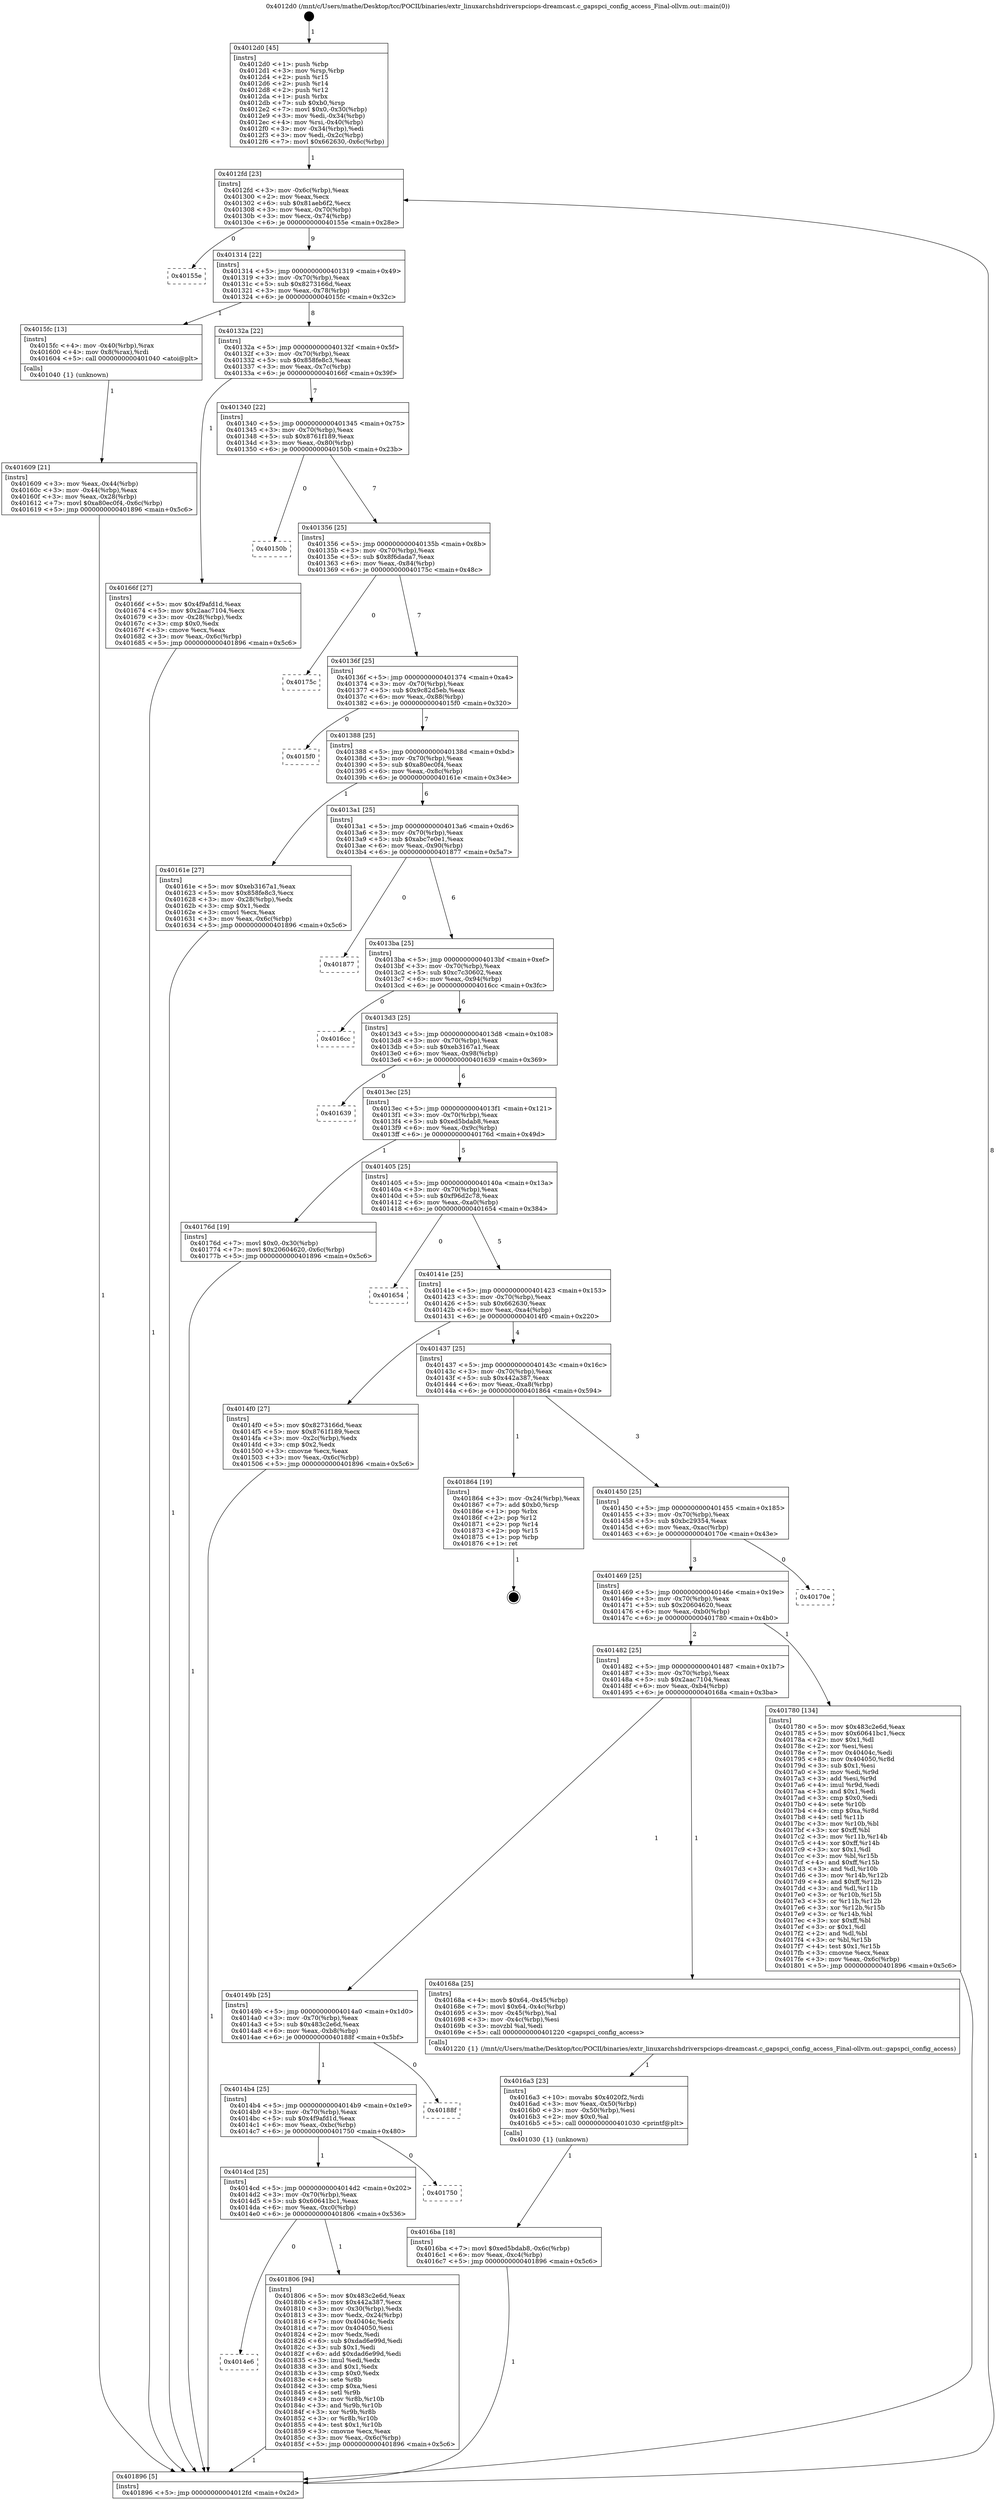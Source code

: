 digraph "0x4012d0" {
  label = "0x4012d0 (/mnt/c/Users/mathe/Desktop/tcc/POCII/binaries/extr_linuxarchshdriverspciops-dreamcast.c_gapspci_config_access_Final-ollvm.out::main(0))"
  labelloc = "t"
  node[shape=record]

  Entry [label="",width=0.3,height=0.3,shape=circle,fillcolor=black,style=filled]
  "0x4012fd" [label="{
     0x4012fd [23]\l
     | [instrs]\l
     &nbsp;&nbsp;0x4012fd \<+3\>: mov -0x6c(%rbp),%eax\l
     &nbsp;&nbsp;0x401300 \<+2\>: mov %eax,%ecx\l
     &nbsp;&nbsp;0x401302 \<+6\>: sub $0x81aeb6f2,%ecx\l
     &nbsp;&nbsp;0x401308 \<+3\>: mov %eax,-0x70(%rbp)\l
     &nbsp;&nbsp;0x40130b \<+3\>: mov %ecx,-0x74(%rbp)\l
     &nbsp;&nbsp;0x40130e \<+6\>: je 000000000040155e \<main+0x28e\>\l
  }"]
  "0x40155e" [label="{
     0x40155e\l
  }", style=dashed]
  "0x401314" [label="{
     0x401314 [22]\l
     | [instrs]\l
     &nbsp;&nbsp;0x401314 \<+5\>: jmp 0000000000401319 \<main+0x49\>\l
     &nbsp;&nbsp;0x401319 \<+3\>: mov -0x70(%rbp),%eax\l
     &nbsp;&nbsp;0x40131c \<+5\>: sub $0x8273166d,%eax\l
     &nbsp;&nbsp;0x401321 \<+3\>: mov %eax,-0x78(%rbp)\l
     &nbsp;&nbsp;0x401324 \<+6\>: je 00000000004015fc \<main+0x32c\>\l
  }"]
  Exit [label="",width=0.3,height=0.3,shape=circle,fillcolor=black,style=filled,peripheries=2]
  "0x4015fc" [label="{
     0x4015fc [13]\l
     | [instrs]\l
     &nbsp;&nbsp;0x4015fc \<+4\>: mov -0x40(%rbp),%rax\l
     &nbsp;&nbsp;0x401600 \<+4\>: mov 0x8(%rax),%rdi\l
     &nbsp;&nbsp;0x401604 \<+5\>: call 0000000000401040 \<atoi@plt\>\l
     | [calls]\l
     &nbsp;&nbsp;0x401040 \{1\} (unknown)\l
  }"]
  "0x40132a" [label="{
     0x40132a [22]\l
     | [instrs]\l
     &nbsp;&nbsp;0x40132a \<+5\>: jmp 000000000040132f \<main+0x5f\>\l
     &nbsp;&nbsp;0x40132f \<+3\>: mov -0x70(%rbp),%eax\l
     &nbsp;&nbsp;0x401332 \<+5\>: sub $0x858fe8c3,%eax\l
     &nbsp;&nbsp;0x401337 \<+3\>: mov %eax,-0x7c(%rbp)\l
     &nbsp;&nbsp;0x40133a \<+6\>: je 000000000040166f \<main+0x39f\>\l
  }"]
  "0x4014e6" [label="{
     0x4014e6\l
  }", style=dashed]
  "0x40166f" [label="{
     0x40166f [27]\l
     | [instrs]\l
     &nbsp;&nbsp;0x40166f \<+5\>: mov $0x4f9afd1d,%eax\l
     &nbsp;&nbsp;0x401674 \<+5\>: mov $0x2aac7104,%ecx\l
     &nbsp;&nbsp;0x401679 \<+3\>: mov -0x28(%rbp),%edx\l
     &nbsp;&nbsp;0x40167c \<+3\>: cmp $0x0,%edx\l
     &nbsp;&nbsp;0x40167f \<+3\>: cmove %ecx,%eax\l
     &nbsp;&nbsp;0x401682 \<+3\>: mov %eax,-0x6c(%rbp)\l
     &nbsp;&nbsp;0x401685 \<+5\>: jmp 0000000000401896 \<main+0x5c6\>\l
  }"]
  "0x401340" [label="{
     0x401340 [22]\l
     | [instrs]\l
     &nbsp;&nbsp;0x401340 \<+5\>: jmp 0000000000401345 \<main+0x75\>\l
     &nbsp;&nbsp;0x401345 \<+3\>: mov -0x70(%rbp),%eax\l
     &nbsp;&nbsp;0x401348 \<+5\>: sub $0x8761f189,%eax\l
     &nbsp;&nbsp;0x40134d \<+3\>: mov %eax,-0x80(%rbp)\l
     &nbsp;&nbsp;0x401350 \<+6\>: je 000000000040150b \<main+0x23b\>\l
  }"]
  "0x401806" [label="{
     0x401806 [94]\l
     | [instrs]\l
     &nbsp;&nbsp;0x401806 \<+5\>: mov $0x483c2e6d,%eax\l
     &nbsp;&nbsp;0x40180b \<+5\>: mov $0x442a387,%ecx\l
     &nbsp;&nbsp;0x401810 \<+3\>: mov -0x30(%rbp),%edx\l
     &nbsp;&nbsp;0x401813 \<+3\>: mov %edx,-0x24(%rbp)\l
     &nbsp;&nbsp;0x401816 \<+7\>: mov 0x40404c,%edx\l
     &nbsp;&nbsp;0x40181d \<+7\>: mov 0x404050,%esi\l
     &nbsp;&nbsp;0x401824 \<+2\>: mov %edx,%edi\l
     &nbsp;&nbsp;0x401826 \<+6\>: sub $0xdad6e99d,%edi\l
     &nbsp;&nbsp;0x40182c \<+3\>: sub $0x1,%edi\l
     &nbsp;&nbsp;0x40182f \<+6\>: add $0xdad6e99d,%edi\l
     &nbsp;&nbsp;0x401835 \<+3\>: imul %edi,%edx\l
     &nbsp;&nbsp;0x401838 \<+3\>: and $0x1,%edx\l
     &nbsp;&nbsp;0x40183b \<+3\>: cmp $0x0,%edx\l
     &nbsp;&nbsp;0x40183e \<+4\>: sete %r8b\l
     &nbsp;&nbsp;0x401842 \<+3\>: cmp $0xa,%esi\l
     &nbsp;&nbsp;0x401845 \<+4\>: setl %r9b\l
     &nbsp;&nbsp;0x401849 \<+3\>: mov %r8b,%r10b\l
     &nbsp;&nbsp;0x40184c \<+3\>: and %r9b,%r10b\l
     &nbsp;&nbsp;0x40184f \<+3\>: xor %r9b,%r8b\l
     &nbsp;&nbsp;0x401852 \<+3\>: or %r8b,%r10b\l
     &nbsp;&nbsp;0x401855 \<+4\>: test $0x1,%r10b\l
     &nbsp;&nbsp;0x401859 \<+3\>: cmovne %ecx,%eax\l
     &nbsp;&nbsp;0x40185c \<+3\>: mov %eax,-0x6c(%rbp)\l
     &nbsp;&nbsp;0x40185f \<+5\>: jmp 0000000000401896 \<main+0x5c6\>\l
  }"]
  "0x40150b" [label="{
     0x40150b\l
  }", style=dashed]
  "0x401356" [label="{
     0x401356 [25]\l
     | [instrs]\l
     &nbsp;&nbsp;0x401356 \<+5\>: jmp 000000000040135b \<main+0x8b\>\l
     &nbsp;&nbsp;0x40135b \<+3\>: mov -0x70(%rbp),%eax\l
     &nbsp;&nbsp;0x40135e \<+5\>: sub $0x8f6dada7,%eax\l
     &nbsp;&nbsp;0x401363 \<+6\>: mov %eax,-0x84(%rbp)\l
     &nbsp;&nbsp;0x401369 \<+6\>: je 000000000040175c \<main+0x48c\>\l
  }"]
  "0x4014cd" [label="{
     0x4014cd [25]\l
     | [instrs]\l
     &nbsp;&nbsp;0x4014cd \<+5\>: jmp 00000000004014d2 \<main+0x202\>\l
     &nbsp;&nbsp;0x4014d2 \<+3\>: mov -0x70(%rbp),%eax\l
     &nbsp;&nbsp;0x4014d5 \<+5\>: sub $0x60641bc1,%eax\l
     &nbsp;&nbsp;0x4014da \<+6\>: mov %eax,-0xc0(%rbp)\l
     &nbsp;&nbsp;0x4014e0 \<+6\>: je 0000000000401806 \<main+0x536\>\l
  }"]
  "0x40175c" [label="{
     0x40175c\l
  }", style=dashed]
  "0x40136f" [label="{
     0x40136f [25]\l
     | [instrs]\l
     &nbsp;&nbsp;0x40136f \<+5\>: jmp 0000000000401374 \<main+0xa4\>\l
     &nbsp;&nbsp;0x401374 \<+3\>: mov -0x70(%rbp),%eax\l
     &nbsp;&nbsp;0x401377 \<+5\>: sub $0x9c82d5eb,%eax\l
     &nbsp;&nbsp;0x40137c \<+6\>: mov %eax,-0x88(%rbp)\l
     &nbsp;&nbsp;0x401382 \<+6\>: je 00000000004015f0 \<main+0x320\>\l
  }"]
  "0x401750" [label="{
     0x401750\l
  }", style=dashed]
  "0x4015f0" [label="{
     0x4015f0\l
  }", style=dashed]
  "0x401388" [label="{
     0x401388 [25]\l
     | [instrs]\l
     &nbsp;&nbsp;0x401388 \<+5\>: jmp 000000000040138d \<main+0xbd\>\l
     &nbsp;&nbsp;0x40138d \<+3\>: mov -0x70(%rbp),%eax\l
     &nbsp;&nbsp;0x401390 \<+5\>: sub $0xa80ec0f4,%eax\l
     &nbsp;&nbsp;0x401395 \<+6\>: mov %eax,-0x8c(%rbp)\l
     &nbsp;&nbsp;0x40139b \<+6\>: je 000000000040161e \<main+0x34e\>\l
  }"]
  "0x4014b4" [label="{
     0x4014b4 [25]\l
     | [instrs]\l
     &nbsp;&nbsp;0x4014b4 \<+5\>: jmp 00000000004014b9 \<main+0x1e9\>\l
     &nbsp;&nbsp;0x4014b9 \<+3\>: mov -0x70(%rbp),%eax\l
     &nbsp;&nbsp;0x4014bc \<+5\>: sub $0x4f9afd1d,%eax\l
     &nbsp;&nbsp;0x4014c1 \<+6\>: mov %eax,-0xbc(%rbp)\l
     &nbsp;&nbsp;0x4014c7 \<+6\>: je 0000000000401750 \<main+0x480\>\l
  }"]
  "0x40161e" [label="{
     0x40161e [27]\l
     | [instrs]\l
     &nbsp;&nbsp;0x40161e \<+5\>: mov $0xeb3167a1,%eax\l
     &nbsp;&nbsp;0x401623 \<+5\>: mov $0x858fe8c3,%ecx\l
     &nbsp;&nbsp;0x401628 \<+3\>: mov -0x28(%rbp),%edx\l
     &nbsp;&nbsp;0x40162b \<+3\>: cmp $0x1,%edx\l
     &nbsp;&nbsp;0x40162e \<+3\>: cmovl %ecx,%eax\l
     &nbsp;&nbsp;0x401631 \<+3\>: mov %eax,-0x6c(%rbp)\l
     &nbsp;&nbsp;0x401634 \<+5\>: jmp 0000000000401896 \<main+0x5c6\>\l
  }"]
  "0x4013a1" [label="{
     0x4013a1 [25]\l
     | [instrs]\l
     &nbsp;&nbsp;0x4013a1 \<+5\>: jmp 00000000004013a6 \<main+0xd6\>\l
     &nbsp;&nbsp;0x4013a6 \<+3\>: mov -0x70(%rbp),%eax\l
     &nbsp;&nbsp;0x4013a9 \<+5\>: sub $0xabc7e0e1,%eax\l
     &nbsp;&nbsp;0x4013ae \<+6\>: mov %eax,-0x90(%rbp)\l
     &nbsp;&nbsp;0x4013b4 \<+6\>: je 0000000000401877 \<main+0x5a7\>\l
  }"]
  "0x40188f" [label="{
     0x40188f\l
  }", style=dashed]
  "0x401877" [label="{
     0x401877\l
  }", style=dashed]
  "0x4013ba" [label="{
     0x4013ba [25]\l
     | [instrs]\l
     &nbsp;&nbsp;0x4013ba \<+5\>: jmp 00000000004013bf \<main+0xef\>\l
     &nbsp;&nbsp;0x4013bf \<+3\>: mov -0x70(%rbp),%eax\l
     &nbsp;&nbsp;0x4013c2 \<+5\>: sub $0xc7c30602,%eax\l
     &nbsp;&nbsp;0x4013c7 \<+6\>: mov %eax,-0x94(%rbp)\l
     &nbsp;&nbsp;0x4013cd \<+6\>: je 00000000004016cc \<main+0x3fc\>\l
  }"]
  "0x4016ba" [label="{
     0x4016ba [18]\l
     | [instrs]\l
     &nbsp;&nbsp;0x4016ba \<+7\>: movl $0xed5bdab8,-0x6c(%rbp)\l
     &nbsp;&nbsp;0x4016c1 \<+6\>: mov %eax,-0xc4(%rbp)\l
     &nbsp;&nbsp;0x4016c7 \<+5\>: jmp 0000000000401896 \<main+0x5c6\>\l
  }"]
  "0x4016cc" [label="{
     0x4016cc\l
  }", style=dashed]
  "0x4013d3" [label="{
     0x4013d3 [25]\l
     | [instrs]\l
     &nbsp;&nbsp;0x4013d3 \<+5\>: jmp 00000000004013d8 \<main+0x108\>\l
     &nbsp;&nbsp;0x4013d8 \<+3\>: mov -0x70(%rbp),%eax\l
     &nbsp;&nbsp;0x4013db \<+5\>: sub $0xeb3167a1,%eax\l
     &nbsp;&nbsp;0x4013e0 \<+6\>: mov %eax,-0x98(%rbp)\l
     &nbsp;&nbsp;0x4013e6 \<+6\>: je 0000000000401639 \<main+0x369\>\l
  }"]
  "0x4016a3" [label="{
     0x4016a3 [23]\l
     | [instrs]\l
     &nbsp;&nbsp;0x4016a3 \<+10\>: movabs $0x4020f2,%rdi\l
     &nbsp;&nbsp;0x4016ad \<+3\>: mov %eax,-0x50(%rbp)\l
     &nbsp;&nbsp;0x4016b0 \<+3\>: mov -0x50(%rbp),%esi\l
     &nbsp;&nbsp;0x4016b3 \<+2\>: mov $0x0,%al\l
     &nbsp;&nbsp;0x4016b5 \<+5\>: call 0000000000401030 \<printf@plt\>\l
     | [calls]\l
     &nbsp;&nbsp;0x401030 \{1\} (unknown)\l
  }"]
  "0x401639" [label="{
     0x401639\l
  }", style=dashed]
  "0x4013ec" [label="{
     0x4013ec [25]\l
     | [instrs]\l
     &nbsp;&nbsp;0x4013ec \<+5\>: jmp 00000000004013f1 \<main+0x121\>\l
     &nbsp;&nbsp;0x4013f1 \<+3\>: mov -0x70(%rbp),%eax\l
     &nbsp;&nbsp;0x4013f4 \<+5\>: sub $0xed5bdab8,%eax\l
     &nbsp;&nbsp;0x4013f9 \<+6\>: mov %eax,-0x9c(%rbp)\l
     &nbsp;&nbsp;0x4013ff \<+6\>: je 000000000040176d \<main+0x49d\>\l
  }"]
  "0x40149b" [label="{
     0x40149b [25]\l
     | [instrs]\l
     &nbsp;&nbsp;0x40149b \<+5\>: jmp 00000000004014a0 \<main+0x1d0\>\l
     &nbsp;&nbsp;0x4014a0 \<+3\>: mov -0x70(%rbp),%eax\l
     &nbsp;&nbsp;0x4014a3 \<+5\>: sub $0x483c2e6d,%eax\l
     &nbsp;&nbsp;0x4014a8 \<+6\>: mov %eax,-0xb8(%rbp)\l
     &nbsp;&nbsp;0x4014ae \<+6\>: je 000000000040188f \<main+0x5bf\>\l
  }"]
  "0x40176d" [label="{
     0x40176d [19]\l
     | [instrs]\l
     &nbsp;&nbsp;0x40176d \<+7\>: movl $0x0,-0x30(%rbp)\l
     &nbsp;&nbsp;0x401774 \<+7\>: movl $0x20604620,-0x6c(%rbp)\l
     &nbsp;&nbsp;0x40177b \<+5\>: jmp 0000000000401896 \<main+0x5c6\>\l
  }"]
  "0x401405" [label="{
     0x401405 [25]\l
     | [instrs]\l
     &nbsp;&nbsp;0x401405 \<+5\>: jmp 000000000040140a \<main+0x13a\>\l
     &nbsp;&nbsp;0x40140a \<+3\>: mov -0x70(%rbp),%eax\l
     &nbsp;&nbsp;0x40140d \<+5\>: sub $0xf96d2c78,%eax\l
     &nbsp;&nbsp;0x401412 \<+6\>: mov %eax,-0xa0(%rbp)\l
     &nbsp;&nbsp;0x401418 \<+6\>: je 0000000000401654 \<main+0x384\>\l
  }"]
  "0x40168a" [label="{
     0x40168a [25]\l
     | [instrs]\l
     &nbsp;&nbsp;0x40168a \<+4\>: movb $0x64,-0x45(%rbp)\l
     &nbsp;&nbsp;0x40168e \<+7\>: movl $0x64,-0x4c(%rbp)\l
     &nbsp;&nbsp;0x401695 \<+3\>: mov -0x45(%rbp),%al\l
     &nbsp;&nbsp;0x401698 \<+3\>: mov -0x4c(%rbp),%esi\l
     &nbsp;&nbsp;0x40169b \<+3\>: movzbl %al,%edi\l
     &nbsp;&nbsp;0x40169e \<+5\>: call 0000000000401220 \<gapspci_config_access\>\l
     | [calls]\l
     &nbsp;&nbsp;0x401220 \{1\} (/mnt/c/Users/mathe/Desktop/tcc/POCII/binaries/extr_linuxarchshdriverspciops-dreamcast.c_gapspci_config_access_Final-ollvm.out::gapspci_config_access)\l
  }"]
  "0x401654" [label="{
     0x401654\l
  }", style=dashed]
  "0x40141e" [label="{
     0x40141e [25]\l
     | [instrs]\l
     &nbsp;&nbsp;0x40141e \<+5\>: jmp 0000000000401423 \<main+0x153\>\l
     &nbsp;&nbsp;0x401423 \<+3\>: mov -0x70(%rbp),%eax\l
     &nbsp;&nbsp;0x401426 \<+5\>: sub $0x662630,%eax\l
     &nbsp;&nbsp;0x40142b \<+6\>: mov %eax,-0xa4(%rbp)\l
     &nbsp;&nbsp;0x401431 \<+6\>: je 00000000004014f0 \<main+0x220\>\l
  }"]
  "0x401482" [label="{
     0x401482 [25]\l
     | [instrs]\l
     &nbsp;&nbsp;0x401482 \<+5\>: jmp 0000000000401487 \<main+0x1b7\>\l
     &nbsp;&nbsp;0x401487 \<+3\>: mov -0x70(%rbp),%eax\l
     &nbsp;&nbsp;0x40148a \<+5\>: sub $0x2aac7104,%eax\l
     &nbsp;&nbsp;0x40148f \<+6\>: mov %eax,-0xb4(%rbp)\l
     &nbsp;&nbsp;0x401495 \<+6\>: je 000000000040168a \<main+0x3ba\>\l
  }"]
  "0x4014f0" [label="{
     0x4014f0 [27]\l
     | [instrs]\l
     &nbsp;&nbsp;0x4014f0 \<+5\>: mov $0x8273166d,%eax\l
     &nbsp;&nbsp;0x4014f5 \<+5\>: mov $0x8761f189,%ecx\l
     &nbsp;&nbsp;0x4014fa \<+3\>: mov -0x2c(%rbp),%edx\l
     &nbsp;&nbsp;0x4014fd \<+3\>: cmp $0x2,%edx\l
     &nbsp;&nbsp;0x401500 \<+3\>: cmovne %ecx,%eax\l
     &nbsp;&nbsp;0x401503 \<+3\>: mov %eax,-0x6c(%rbp)\l
     &nbsp;&nbsp;0x401506 \<+5\>: jmp 0000000000401896 \<main+0x5c6\>\l
  }"]
  "0x401437" [label="{
     0x401437 [25]\l
     | [instrs]\l
     &nbsp;&nbsp;0x401437 \<+5\>: jmp 000000000040143c \<main+0x16c\>\l
     &nbsp;&nbsp;0x40143c \<+3\>: mov -0x70(%rbp),%eax\l
     &nbsp;&nbsp;0x40143f \<+5\>: sub $0x442a387,%eax\l
     &nbsp;&nbsp;0x401444 \<+6\>: mov %eax,-0xa8(%rbp)\l
     &nbsp;&nbsp;0x40144a \<+6\>: je 0000000000401864 \<main+0x594\>\l
  }"]
  "0x401896" [label="{
     0x401896 [5]\l
     | [instrs]\l
     &nbsp;&nbsp;0x401896 \<+5\>: jmp 00000000004012fd \<main+0x2d\>\l
  }"]
  "0x4012d0" [label="{
     0x4012d0 [45]\l
     | [instrs]\l
     &nbsp;&nbsp;0x4012d0 \<+1\>: push %rbp\l
     &nbsp;&nbsp;0x4012d1 \<+3\>: mov %rsp,%rbp\l
     &nbsp;&nbsp;0x4012d4 \<+2\>: push %r15\l
     &nbsp;&nbsp;0x4012d6 \<+2\>: push %r14\l
     &nbsp;&nbsp;0x4012d8 \<+2\>: push %r12\l
     &nbsp;&nbsp;0x4012da \<+1\>: push %rbx\l
     &nbsp;&nbsp;0x4012db \<+7\>: sub $0xb0,%rsp\l
     &nbsp;&nbsp;0x4012e2 \<+7\>: movl $0x0,-0x30(%rbp)\l
     &nbsp;&nbsp;0x4012e9 \<+3\>: mov %edi,-0x34(%rbp)\l
     &nbsp;&nbsp;0x4012ec \<+4\>: mov %rsi,-0x40(%rbp)\l
     &nbsp;&nbsp;0x4012f0 \<+3\>: mov -0x34(%rbp),%edi\l
     &nbsp;&nbsp;0x4012f3 \<+3\>: mov %edi,-0x2c(%rbp)\l
     &nbsp;&nbsp;0x4012f6 \<+7\>: movl $0x662630,-0x6c(%rbp)\l
  }"]
  "0x401609" [label="{
     0x401609 [21]\l
     | [instrs]\l
     &nbsp;&nbsp;0x401609 \<+3\>: mov %eax,-0x44(%rbp)\l
     &nbsp;&nbsp;0x40160c \<+3\>: mov -0x44(%rbp),%eax\l
     &nbsp;&nbsp;0x40160f \<+3\>: mov %eax,-0x28(%rbp)\l
     &nbsp;&nbsp;0x401612 \<+7\>: movl $0xa80ec0f4,-0x6c(%rbp)\l
     &nbsp;&nbsp;0x401619 \<+5\>: jmp 0000000000401896 \<main+0x5c6\>\l
  }"]
  "0x401780" [label="{
     0x401780 [134]\l
     | [instrs]\l
     &nbsp;&nbsp;0x401780 \<+5\>: mov $0x483c2e6d,%eax\l
     &nbsp;&nbsp;0x401785 \<+5\>: mov $0x60641bc1,%ecx\l
     &nbsp;&nbsp;0x40178a \<+2\>: mov $0x1,%dl\l
     &nbsp;&nbsp;0x40178c \<+2\>: xor %esi,%esi\l
     &nbsp;&nbsp;0x40178e \<+7\>: mov 0x40404c,%edi\l
     &nbsp;&nbsp;0x401795 \<+8\>: mov 0x404050,%r8d\l
     &nbsp;&nbsp;0x40179d \<+3\>: sub $0x1,%esi\l
     &nbsp;&nbsp;0x4017a0 \<+3\>: mov %edi,%r9d\l
     &nbsp;&nbsp;0x4017a3 \<+3\>: add %esi,%r9d\l
     &nbsp;&nbsp;0x4017a6 \<+4\>: imul %r9d,%edi\l
     &nbsp;&nbsp;0x4017aa \<+3\>: and $0x1,%edi\l
     &nbsp;&nbsp;0x4017ad \<+3\>: cmp $0x0,%edi\l
     &nbsp;&nbsp;0x4017b0 \<+4\>: sete %r10b\l
     &nbsp;&nbsp;0x4017b4 \<+4\>: cmp $0xa,%r8d\l
     &nbsp;&nbsp;0x4017b8 \<+4\>: setl %r11b\l
     &nbsp;&nbsp;0x4017bc \<+3\>: mov %r10b,%bl\l
     &nbsp;&nbsp;0x4017bf \<+3\>: xor $0xff,%bl\l
     &nbsp;&nbsp;0x4017c2 \<+3\>: mov %r11b,%r14b\l
     &nbsp;&nbsp;0x4017c5 \<+4\>: xor $0xff,%r14b\l
     &nbsp;&nbsp;0x4017c9 \<+3\>: xor $0x1,%dl\l
     &nbsp;&nbsp;0x4017cc \<+3\>: mov %bl,%r15b\l
     &nbsp;&nbsp;0x4017cf \<+4\>: and $0xff,%r15b\l
     &nbsp;&nbsp;0x4017d3 \<+3\>: and %dl,%r10b\l
     &nbsp;&nbsp;0x4017d6 \<+3\>: mov %r14b,%r12b\l
     &nbsp;&nbsp;0x4017d9 \<+4\>: and $0xff,%r12b\l
     &nbsp;&nbsp;0x4017dd \<+3\>: and %dl,%r11b\l
     &nbsp;&nbsp;0x4017e0 \<+3\>: or %r10b,%r15b\l
     &nbsp;&nbsp;0x4017e3 \<+3\>: or %r11b,%r12b\l
     &nbsp;&nbsp;0x4017e6 \<+3\>: xor %r12b,%r15b\l
     &nbsp;&nbsp;0x4017e9 \<+3\>: or %r14b,%bl\l
     &nbsp;&nbsp;0x4017ec \<+3\>: xor $0xff,%bl\l
     &nbsp;&nbsp;0x4017ef \<+3\>: or $0x1,%dl\l
     &nbsp;&nbsp;0x4017f2 \<+2\>: and %dl,%bl\l
     &nbsp;&nbsp;0x4017f4 \<+3\>: or %bl,%r15b\l
     &nbsp;&nbsp;0x4017f7 \<+4\>: test $0x1,%r15b\l
     &nbsp;&nbsp;0x4017fb \<+3\>: cmovne %ecx,%eax\l
     &nbsp;&nbsp;0x4017fe \<+3\>: mov %eax,-0x6c(%rbp)\l
     &nbsp;&nbsp;0x401801 \<+5\>: jmp 0000000000401896 \<main+0x5c6\>\l
  }"]
  "0x401864" [label="{
     0x401864 [19]\l
     | [instrs]\l
     &nbsp;&nbsp;0x401864 \<+3\>: mov -0x24(%rbp),%eax\l
     &nbsp;&nbsp;0x401867 \<+7\>: add $0xb0,%rsp\l
     &nbsp;&nbsp;0x40186e \<+1\>: pop %rbx\l
     &nbsp;&nbsp;0x40186f \<+2\>: pop %r12\l
     &nbsp;&nbsp;0x401871 \<+2\>: pop %r14\l
     &nbsp;&nbsp;0x401873 \<+2\>: pop %r15\l
     &nbsp;&nbsp;0x401875 \<+1\>: pop %rbp\l
     &nbsp;&nbsp;0x401876 \<+1\>: ret\l
  }"]
  "0x401450" [label="{
     0x401450 [25]\l
     | [instrs]\l
     &nbsp;&nbsp;0x401450 \<+5\>: jmp 0000000000401455 \<main+0x185\>\l
     &nbsp;&nbsp;0x401455 \<+3\>: mov -0x70(%rbp),%eax\l
     &nbsp;&nbsp;0x401458 \<+5\>: sub $0xbc29354,%eax\l
     &nbsp;&nbsp;0x40145d \<+6\>: mov %eax,-0xac(%rbp)\l
     &nbsp;&nbsp;0x401463 \<+6\>: je 000000000040170e \<main+0x43e\>\l
  }"]
  "0x401469" [label="{
     0x401469 [25]\l
     | [instrs]\l
     &nbsp;&nbsp;0x401469 \<+5\>: jmp 000000000040146e \<main+0x19e\>\l
     &nbsp;&nbsp;0x40146e \<+3\>: mov -0x70(%rbp),%eax\l
     &nbsp;&nbsp;0x401471 \<+5\>: sub $0x20604620,%eax\l
     &nbsp;&nbsp;0x401476 \<+6\>: mov %eax,-0xb0(%rbp)\l
     &nbsp;&nbsp;0x40147c \<+6\>: je 0000000000401780 \<main+0x4b0\>\l
  }"]
  "0x40170e" [label="{
     0x40170e\l
  }", style=dashed]
  Entry -> "0x4012d0" [label=" 1"]
  "0x4012fd" -> "0x40155e" [label=" 0"]
  "0x4012fd" -> "0x401314" [label=" 9"]
  "0x401864" -> Exit [label=" 1"]
  "0x401314" -> "0x4015fc" [label=" 1"]
  "0x401314" -> "0x40132a" [label=" 8"]
  "0x401806" -> "0x401896" [label=" 1"]
  "0x40132a" -> "0x40166f" [label=" 1"]
  "0x40132a" -> "0x401340" [label=" 7"]
  "0x4014cd" -> "0x4014e6" [label=" 0"]
  "0x401340" -> "0x40150b" [label=" 0"]
  "0x401340" -> "0x401356" [label=" 7"]
  "0x4014cd" -> "0x401806" [label=" 1"]
  "0x401356" -> "0x40175c" [label=" 0"]
  "0x401356" -> "0x40136f" [label=" 7"]
  "0x4014b4" -> "0x4014cd" [label=" 1"]
  "0x40136f" -> "0x4015f0" [label=" 0"]
  "0x40136f" -> "0x401388" [label=" 7"]
  "0x4014b4" -> "0x401750" [label=" 0"]
  "0x401388" -> "0x40161e" [label=" 1"]
  "0x401388" -> "0x4013a1" [label=" 6"]
  "0x40149b" -> "0x4014b4" [label=" 1"]
  "0x4013a1" -> "0x401877" [label=" 0"]
  "0x4013a1" -> "0x4013ba" [label=" 6"]
  "0x40149b" -> "0x40188f" [label=" 0"]
  "0x4013ba" -> "0x4016cc" [label=" 0"]
  "0x4013ba" -> "0x4013d3" [label=" 6"]
  "0x401780" -> "0x401896" [label=" 1"]
  "0x4013d3" -> "0x401639" [label=" 0"]
  "0x4013d3" -> "0x4013ec" [label=" 6"]
  "0x40176d" -> "0x401896" [label=" 1"]
  "0x4013ec" -> "0x40176d" [label=" 1"]
  "0x4013ec" -> "0x401405" [label=" 5"]
  "0x4016ba" -> "0x401896" [label=" 1"]
  "0x401405" -> "0x401654" [label=" 0"]
  "0x401405" -> "0x40141e" [label=" 5"]
  "0x4016a3" -> "0x4016ba" [label=" 1"]
  "0x40141e" -> "0x4014f0" [label=" 1"]
  "0x40141e" -> "0x401437" [label=" 4"]
  "0x4014f0" -> "0x401896" [label=" 1"]
  "0x4012d0" -> "0x4012fd" [label=" 1"]
  "0x401896" -> "0x4012fd" [label=" 8"]
  "0x4015fc" -> "0x401609" [label=" 1"]
  "0x401609" -> "0x401896" [label=" 1"]
  "0x40161e" -> "0x401896" [label=" 1"]
  "0x40166f" -> "0x401896" [label=" 1"]
  "0x401482" -> "0x40149b" [label=" 1"]
  "0x401437" -> "0x401864" [label=" 1"]
  "0x401437" -> "0x401450" [label=" 3"]
  "0x401482" -> "0x40168a" [label=" 1"]
  "0x401450" -> "0x40170e" [label=" 0"]
  "0x401450" -> "0x401469" [label=" 3"]
  "0x40168a" -> "0x4016a3" [label=" 1"]
  "0x401469" -> "0x401780" [label=" 1"]
  "0x401469" -> "0x401482" [label=" 2"]
}

